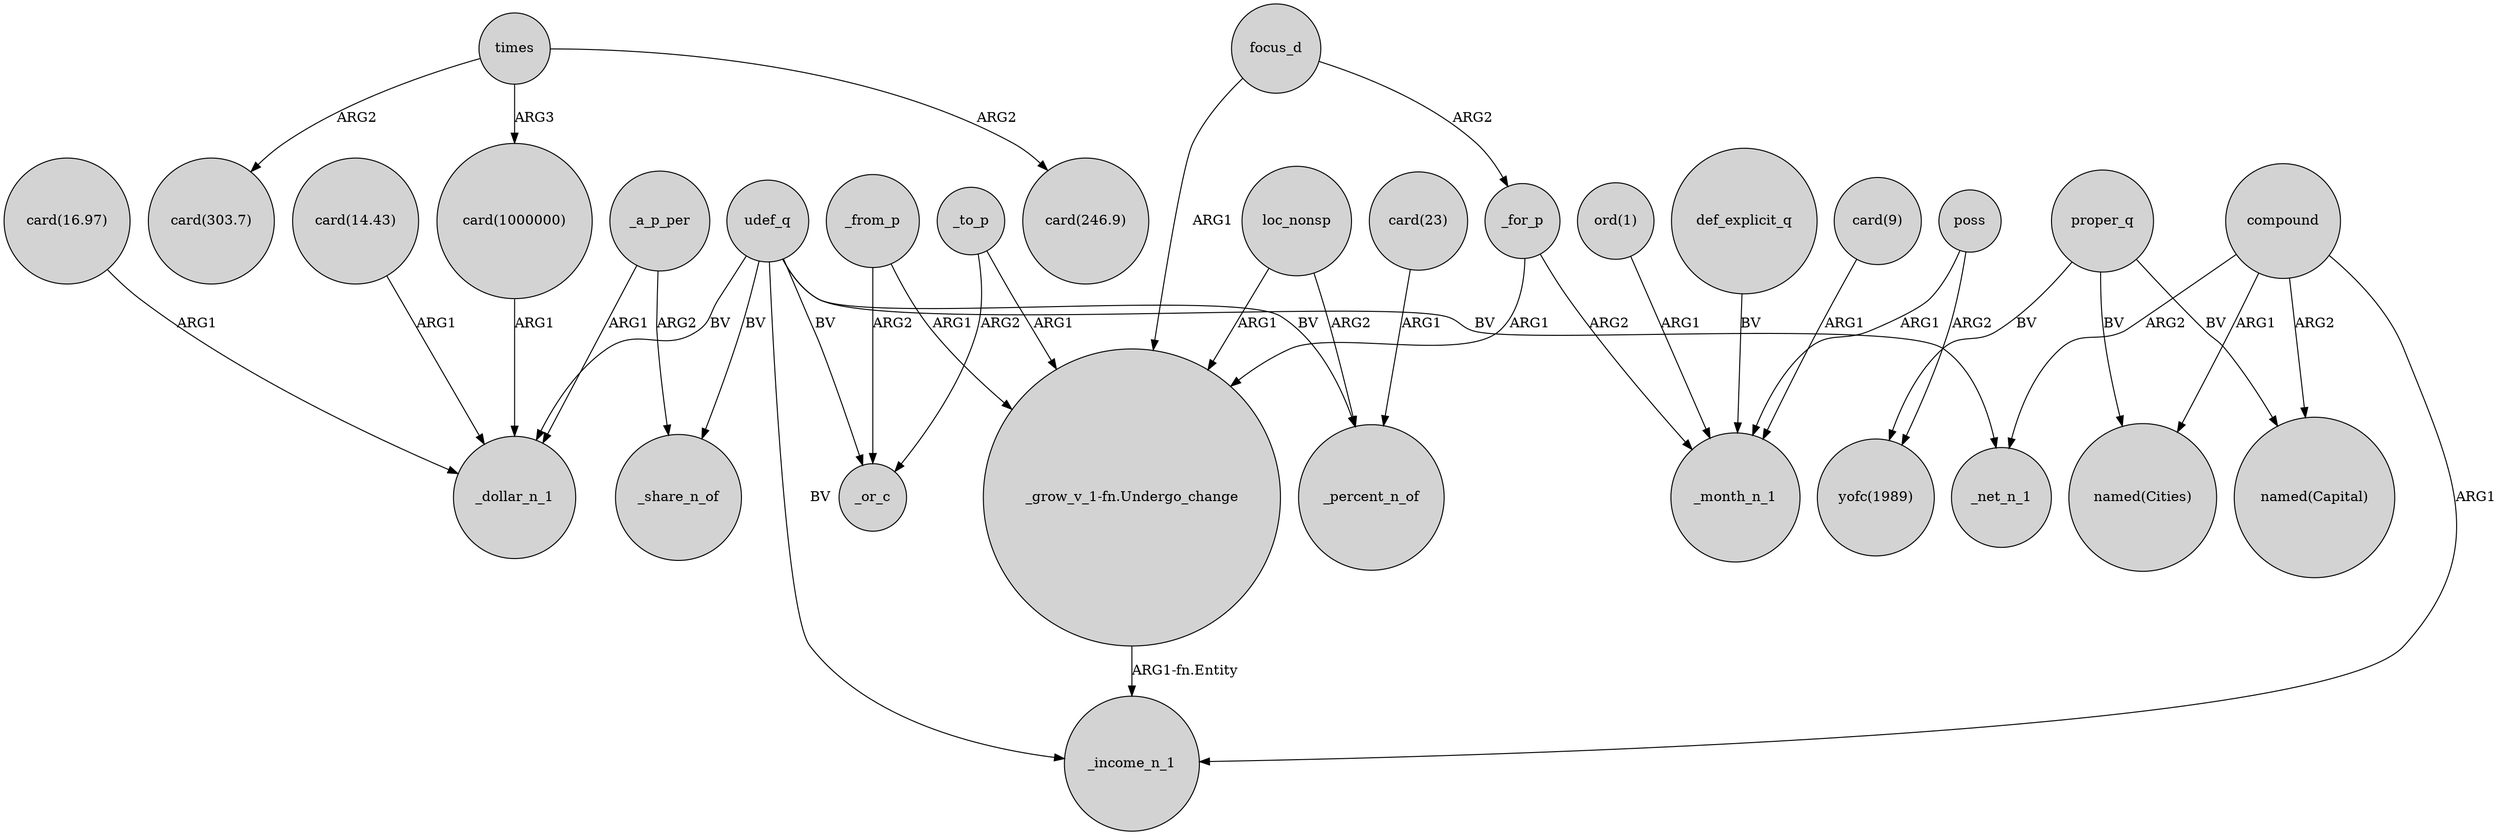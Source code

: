 digraph {
	node [shape=circle style=filled]
	_to_p -> _or_c [label=ARG2]
	"card(16.97)" -> _dollar_n_1 [label=ARG1]
	proper_q -> "named(Cities)" [label=BV]
	"_grow_v_1-fn.Undergo_change" -> _income_n_1 [label="ARG1-fn.Entity"]
	compound -> _net_n_1 [label=ARG2]
	compound -> "named(Cities)" [label=ARG1]
	loc_nonsp -> "_grow_v_1-fn.Undergo_change" [label=ARG1]
	compound -> "named(Capital)" [label=ARG2]
	"ord(1)" -> _month_n_1 [label=ARG1]
	udef_q -> _income_n_1 [label=BV]
	proper_q -> "named(Capital)" [label=BV]
	_to_p -> "_grow_v_1-fn.Undergo_change" [label=ARG1]
	times -> "card(1000000)" [label=ARG3]
	"card(23)" -> _percent_n_of [label=ARG1]
	udef_q -> _or_c [label=BV]
	"card(14.43)" -> _dollar_n_1 [label=ARG1]
	_for_p -> "_grow_v_1-fn.Undergo_change" [label=ARG1]
	compound -> _income_n_1 [label=ARG1]
	_a_p_per -> _share_n_of [label=ARG2]
	udef_q -> _percent_n_of [label=BV]
	_from_p -> "_grow_v_1-fn.Undergo_change" [label=ARG1]
	udef_q -> _share_n_of [label=BV]
	udef_q -> _net_n_1 [label=BV]
	times -> "card(303.7)" [label=ARG2]
	poss -> _month_n_1 [label=ARG1]
	udef_q -> _dollar_n_1 [label=BV]
	proper_q -> "yofc(1989)" [label=BV]
	"card(1000000)" -> _dollar_n_1 [label=ARG1]
	times -> "card(246.9)" [label=ARG2]
	focus_d -> "_grow_v_1-fn.Undergo_change" [label=ARG1]
	def_explicit_q -> _month_n_1 [label=BV]
	_from_p -> _or_c [label=ARG2]
	_a_p_per -> _dollar_n_1 [label=ARG1]
	poss -> "yofc(1989)" [label=ARG2]
	"card(9)" -> _month_n_1 [label=ARG1]
	focus_d -> _for_p [label=ARG2]
	_for_p -> _month_n_1 [label=ARG2]
	loc_nonsp -> _percent_n_of [label=ARG2]
}
